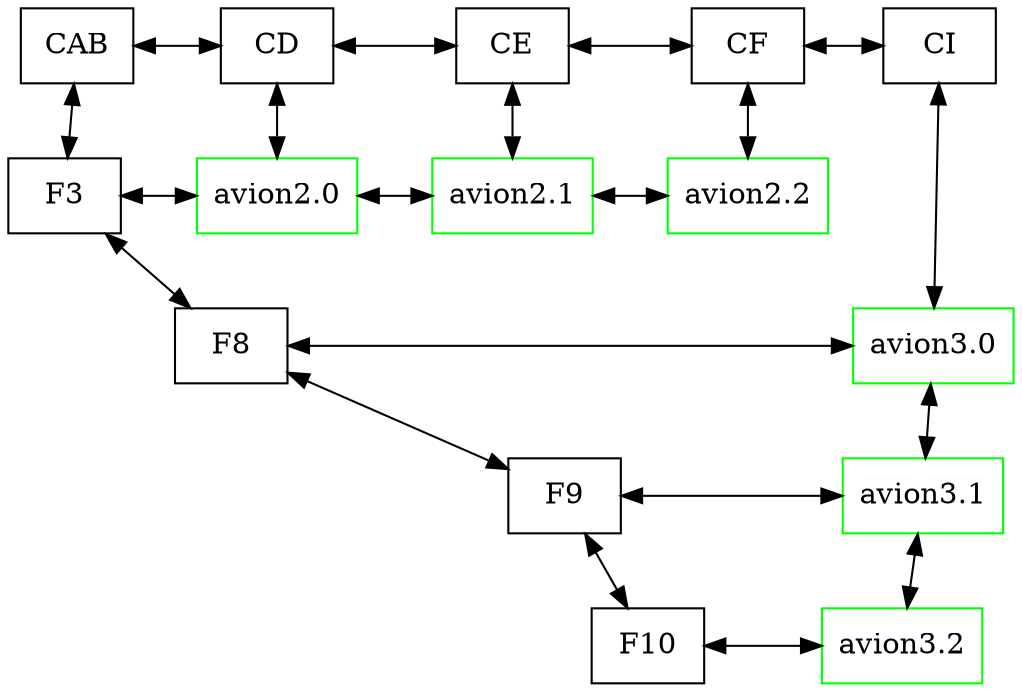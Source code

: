 digraph{
rankdir=TB;
node [shape=rectangle];
graph[ nodesep = 0.5];
CAB -> CD[dir=both];
CAB -> F3[dir=both];
F3->F8[dir=both];
F8->F9[dir=both];
F9->F10[dir=both];
CD->CE[dir=both];
CE->CF[dir=both];
CF->CI[dir=both];
F3->"avion2.0"[constraint=false, dir=both];
"avion2.0"->"avion2.1"[constraint=false, dir=both];
"avion2.0"[color=green]
"avion2.1"->"avion2.2"[constraint=false, dir=both];
"avion2.1"[color=green]
"avion2.2"[color=green]
F8->"avion3.0"[constraint=false, dir=both];
"avion3.0"[color=green]
F9->"avion3.1"[constraint=false, dir=both];
"avion3.1"[color=green]
F10->"avion3.2"[dir=both];
"avion3.2"[color=green]
CD->"avion2.0"[dir=both];
CE->"avion2.1"[dir=both];
CF->"avion2.2"[dir=both];
CI->"avion3.0"[dir=both];
"avion3.0"->"avion3.1"[dir=both];
"avion3.1"->"avion3.2"[dir=both];
 { rank=same; CAB CD CE CF CI }
 { rank=same; F3 "avion2.0" "avion2.1" "avion2.2" }
 { rank=same; F8 "avion3.0" }
 { rank=same; F9 "avion3.1" }
 { rank=same; F10 "avion3.2" }
}
